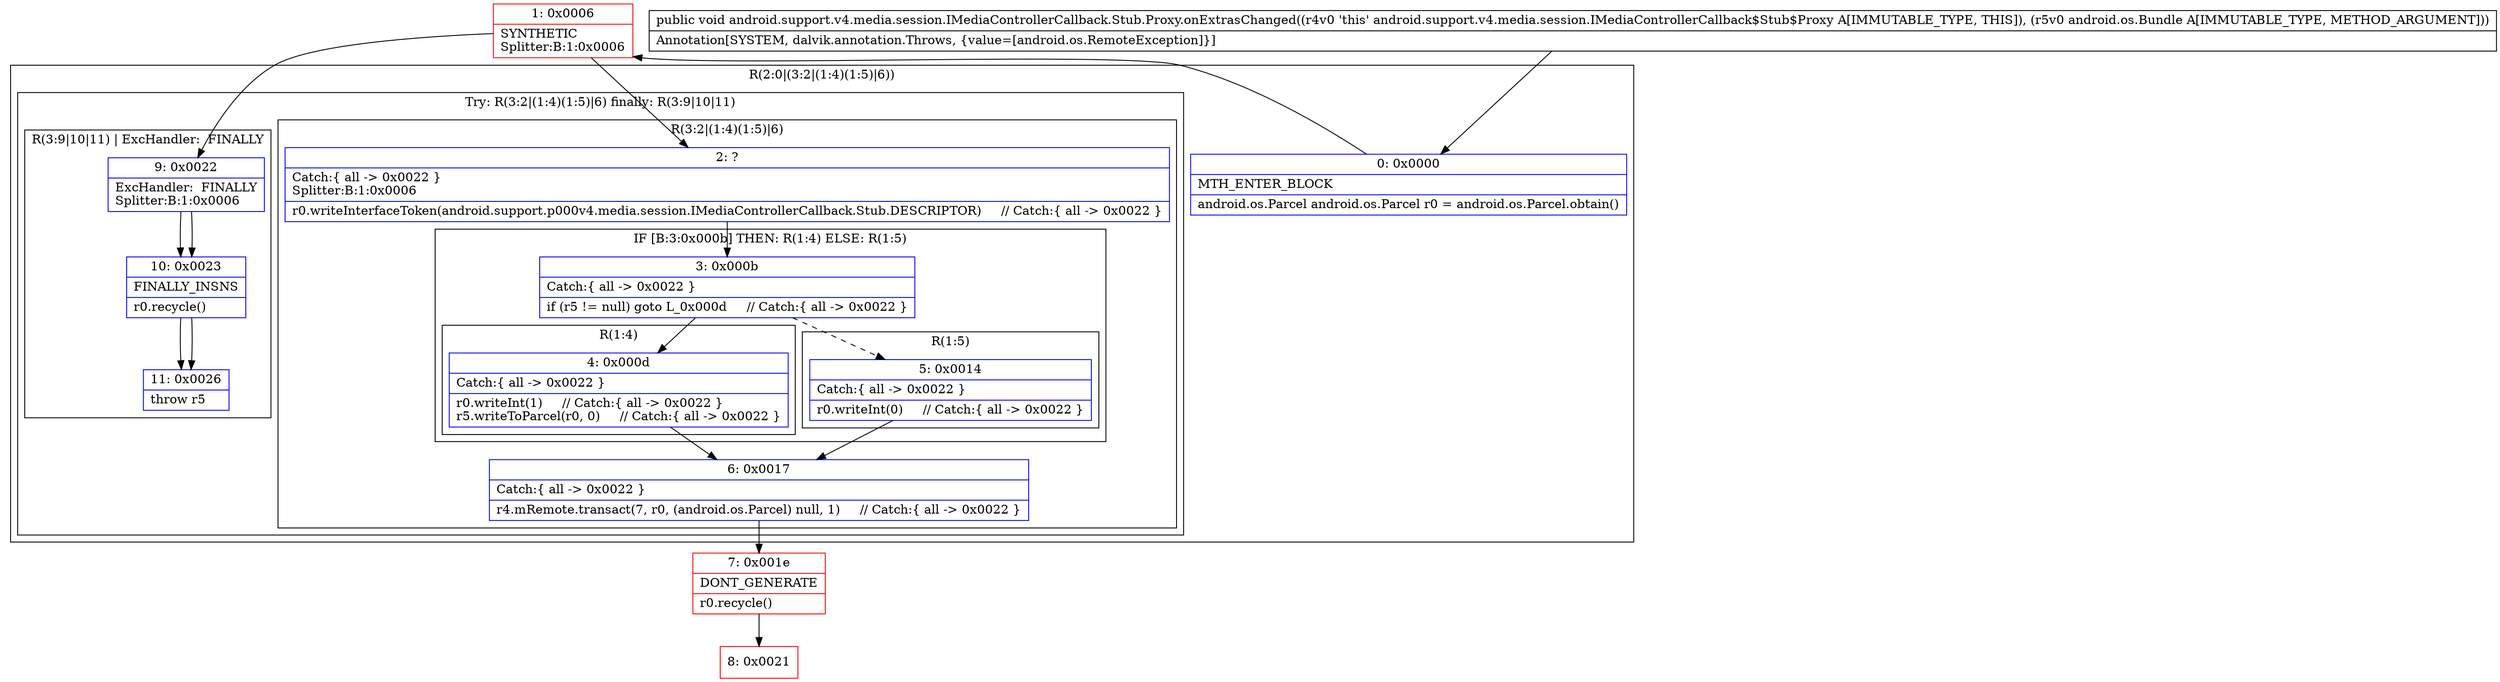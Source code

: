digraph "CFG forandroid.support.v4.media.session.IMediaControllerCallback.Stub.Proxy.onExtrasChanged(Landroid\/os\/Bundle;)V" {
subgraph cluster_Region_1734287201 {
label = "R(2:0|(3:2|(1:4)(1:5)|6))";
node [shape=record,color=blue];
Node_0 [shape=record,label="{0\:\ 0x0000|MTH_ENTER_BLOCK\l|android.os.Parcel android.os.Parcel r0 = android.os.Parcel.obtain()\l}"];
subgraph cluster_TryCatchRegion_2065946350 {
label = "Try: R(3:2|(1:4)(1:5)|6) finally: R(3:9|10|11)";
node [shape=record,color=blue];
subgraph cluster_Region_797965993 {
label = "R(3:2|(1:4)(1:5)|6)";
node [shape=record,color=blue];
Node_2 [shape=record,label="{2\:\ ?|Catch:\{ all \-\> 0x0022 \}\lSplitter:B:1:0x0006\l|r0.writeInterfaceToken(android.support.p000v4.media.session.IMediaControllerCallback.Stub.DESCRIPTOR)     \/\/ Catch:\{ all \-\> 0x0022 \}\l}"];
subgraph cluster_IfRegion_1182409798 {
label = "IF [B:3:0x000b] THEN: R(1:4) ELSE: R(1:5)";
node [shape=record,color=blue];
Node_3 [shape=record,label="{3\:\ 0x000b|Catch:\{ all \-\> 0x0022 \}\l|if (r5 != null) goto L_0x000d     \/\/ Catch:\{ all \-\> 0x0022 \}\l}"];
subgraph cluster_Region_625435259 {
label = "R(1:4)";
node [shape=record,color=blue];
Node_4 [shape=record,label="{4\:\ 0x000d|Catch:\{ all \-\> 0x0022 \}\l|r0.writeInt(1)     \/\/ Catch:\{ all \-\> 0x0022 \}\lr5.writeToParcel(r0, 0)     \/\/ Catch:\{ all \-\> 0x0022 \}\l}"];
}
subgraph cluster_Region_525588115 {
label = "R(1:5)";
node [shape=record,color=blue];
Node_5 [shape=record,label="{5\:\ 0x0014|Catch:\{ all \-\> 0x0022 \}\l|r0.writeInt(0)     \/\/ Catch:\{ all \-\> 0x0022 \}\l}"];
}
}
Node_6 [shape=record,label="{6\:\ 0x0017|Catch:\{ all \-\> 0x0022 \}\l|r4.mRemote.transact(7, r0, (android.os.Parcel) null, 1)     \/\/ Catch:\{ all \-\> 0x0022 \}\l}"];
}
subgraph cluster_Region_6845967 {
label = "R(3:9|10|11) | ExcHandler:  FINALLY\l";
node [shape=record,color=blue];
Node_9 [shape=record,label="{9\:\ 0x0022|ExcHandler:  FINALLY\lSplitter:B:1:0x0006\l}"];
Node_10 [shape=record,label="{10\:\ 0x0023|FINALLY_INSNS\l|r0.recycle()\l}"];
Node_11 [shape=record,label="{11\:\ 0x0026|throw r5\l}"];
}
}
}
subgraph cluster_Region_6845967 {
label = "R(3:9|10|11) | ExcHandler:  FINALLY\l";
node [shape=record,color=blue];
Node_9 [shape=record,label="{9\:\ 0x0022|ExcHandler:  FINALLY\lSplitter:B:1:0x0006\l}"];
Node_10 [shape=record,label="{10\:\ 0x0023|FINALLY_INSNS\l|r0.recycle()\l}"];
Node_11 [shape=record,label="{11\:\ 0x0026|throw r5\l}"];
}
Node_1 [shape=record,color=red,label="{1\:\ 0x0006|SYNTHETIC\lSplitter:B:1:0x0006\l}"];
Node_7 [shape=record,color=red,label="{7\:\ 0x001e|DONT_GENERATE\l|r0.recycle()\l}"];
Node_8 [shape=record,color=red,label="{8\:\ 0x0021}"];
MethodNode[shape=record,label="{public void android.support.v4.media.session.IMediaControllerCallback.Stub.Proxy.onExtrasChanged((r4v0 'this' android.support.v4.media.session.IMediaControllerCallback$Stub$Proxy A[IMMUTABLE_TYPE, THIS]), (r5v0 android.os.Bundle A[IMMUTABLE_TYPE, METHOD_ARGUMENT]))  | Annotation[SYSTEM, dalvik.annotation.Throws, \{value=[android.os.RemoteException]\}]\l}"];
MethodNode -> Node_0;
Node_0 -> Node_1;
Node_2 -> Node_3;
Node_3 -> Node_4;
Node_3 -> Node_5[style=dashed];
Node_4 -> Node_6;
Node_5 -> Node_6;
Node_6 -> Node_7;
Node_9 -> Node_10;
Node_10 -> Node_11;
Node_9 -> Node_10;
Node_10 -> Node_11;
Node_1 -> Node_2;
Node_1 -> Node_9;
Node_7 -> Node_8;
}

